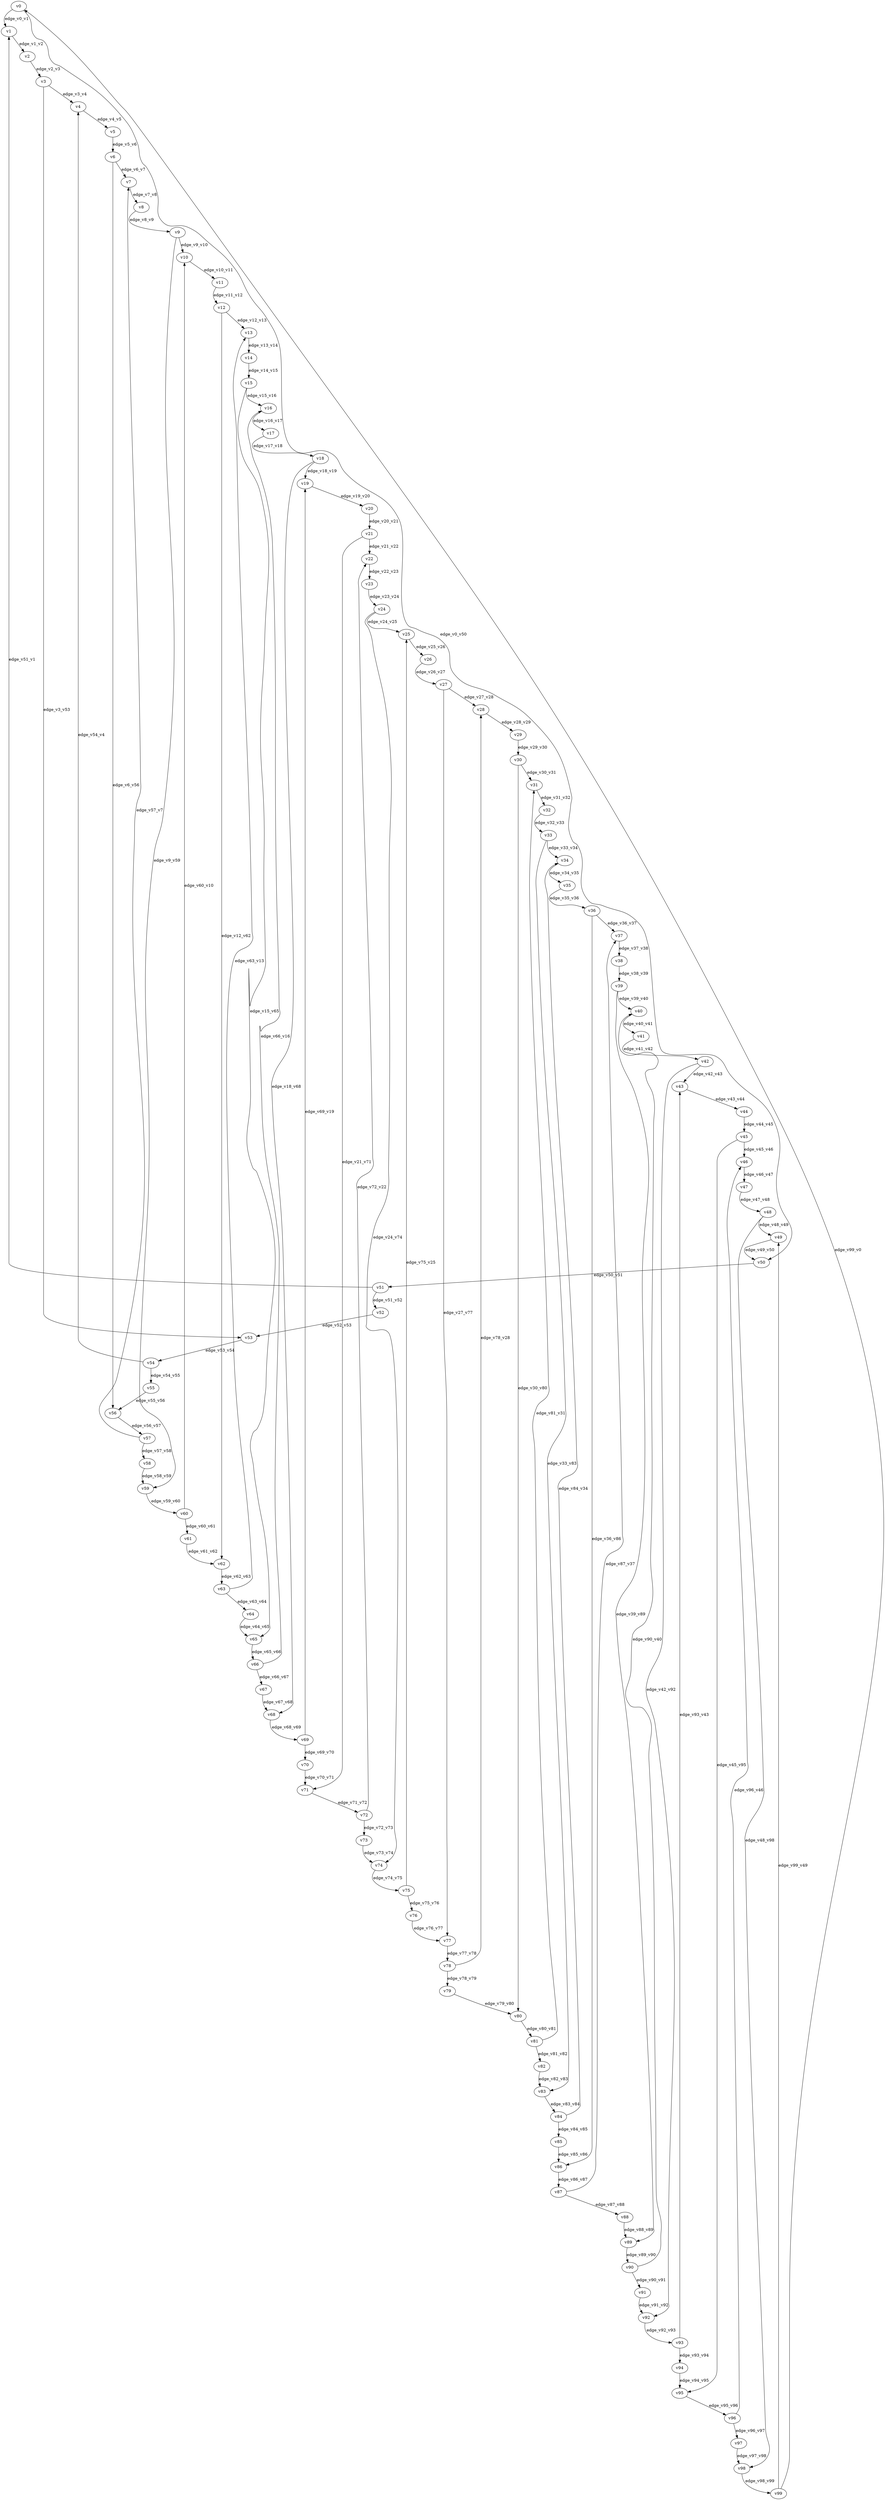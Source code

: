 digraph test147 {
    // Discounted game test case
    // Vertex properties: name [player=X]
    // Edge properties: [weight=Y, discount=Z]

    v0 [name="v0", player=0];
    v1 [name="v1", player=1];
    v2 [name="v2", player=0];
    v3 [name="v3", player=0];
    v4 [name="v4", player=1];
    v5 [name="v5", player=0];
    v6 [name="v6", player=0];
    v7 [name="v7", player=1];
    v8 [name="v8", player=0];
    v9 [name="v9", player=0];
    v10 [name="v10", player=1];
    v11 [name="v11", player=0];
    v12 [name="v12", player=0];
    v13 [name="v13", player=1];
    v14 [name="v14", player=0];
    v15 [name="v15", player=0];
    v16 [name="v16", player=1];
    v17 [name="v17", player=0];
    v18 [name="v18", player=0];
    v19 [name="v19", player=1];
    v20 [name="v20", player=0];
    v21 [name="v21", player=0];
    v22 [name="v22", player=1];
    v23 [name="v23", player=0];
    v24 [name="v24", player=0];
    v25 [name="v25", player=1];
    v26 [name="v26", player=0];
    v27 [name="v27", player=0];
    v28 [name="v28", player=1];
    v29 [name="v29", player=0];
    v30 [name="v30", player=0];
    v31 [name="v31", player=1];
    v32 [name="v32", player=0];
    v33 [name="v33", player=0];
    v34 [name="v34", player=1];
    v35 [name="v35", player=0];
    v36 [name="v36", player=0];
    v37 [name="v37", player=1];
    v38 [name="v38", player=0];
    v39 [name="v39", player=0];
    v40 [name="v40", player=1];
    v41 [name="v41", player=0];
    v42 [name="v42", player=0];
    v43 [name="v43", player=1];
    v44 [name="v44", player=0];
    v45 [name="v45", player=0];
    v46 [name="v46", player=1];
    v47 [name="v47", player=0];
    v48 [name="v48", player=0];
    v49 [name="v49", player=1];
    v50 [name="v50", player=0];
    v51 [name="v51", player=0];
    v52 [name="v52", player=1];
    v53 [name="v53", player=0];
    v54 [name="v54", player=0];
    v55 [name="v55", player=1];
    v56 [name="v56", player=0];
    v57 [name="v57", player=0];
    v58 [name="v58", player=1];
    v59 [name="v59", player=0];
    v60 [name="v60", player=0];
    v61 [name="v61", player=1];
    v62 [name="v62", player=0];
    v63 [name="v63", player=0];
    v64 [name="v64", player=1];
    v65 [name="v65", player=0];
    v66 [name="v66", player=0];
    v67 [name="v67", player=1];
    v68 [name="v68", player=0];
    v69 [name="v69", player=0];
    v70 [name="v70", player=1];
    v71 [name="v71", player=0];
    v72 [name="v72", player=0];
    v73 [name="v73", player=1];
    v74 [name="v74", player=0];
    v75 [name="v75", player=0];
    v76 [name="v76", player=1];
    v77 [name="v77", player=0];
    v78 [name="v78", player=0];
    v79 [name="v79", player=1];
    v80 [name="v80", player=0];
    v81 [name="v81", player=0];
    v82 [name="v82", player=1];
    v83 [name="v83", player=0];
    v84 [name="v84", player=0];
    v85 [name="v85", player=1];
    v86 [name="v86", player=0];
    v87 [name="v87", player=0];
    v88 [name="v88", player=1];
    v89 [name="v89", player=0];
    v90 [name="v90", player=0];
    v91 [name="v91", player=1];
    v92 [name="v92", player=0];
    v93 [name="v93", player=0];
    v94 [name="v94", player=1];
    v95 [name="v95", player=0];
    v96 [name="v96", player=0];
    v97 [name="v97", player=1];
    v98 [name="v98", player=0];
    v99 [name="v99", player=0];

    v0 -> v1 [label="edge_v0_v1", weight=-7.00, discount=0.852];
    v0 -> v50 [label="edge_v0_v50", weight=-7.15, discount=0.852];
    v1 -> v2 [label="edge_v1_v2", weight=-4.50, discount=0.852];
    v2 -> v3 [label="edge_v2_v3", weight=-2.00, discount=0.852];
    v3 -> v4 [label="edge_v3_v4", weight=0.50, discount=0.852];
    v3 -> v53 [label="edge_v3_v53", weight=3.67, discount=0.852];
    v4 -> v5 [label="edge_v4_v5", weight=3.00, discount=0.852];
    v5 -> v6 [label="edge_v5_v6", weight=5.50, discount=0.852];
    v6 -> v7 [label="edge_v6_v7", weight=8.00, discount=0.852];
    v6 -> v56 [label="edge_v6_v56", weight=8.68, discount=0.852];
    v7 -> v8 [label="edge_v7_v8", weight=-9.50, discount=0.852];
    v8 -> v9 [label="edge_v8_v9", weight=-7.00, discount=0.852];
    v9 -> v10 [label="edge_v9_v10", weight=-4.50, discount=0.852];
    v9 -> v59 [label="edge_v9_v59", weight=-7.39, discount=0.852];
    v10 -> v11 [label="edge_v10_v11", weight=-2.00, discount=0.852];
    v11 -> v12 [label="edge_v11_v12", weight=0.50, discount=0.852];
    v12 -> v13 [label="edge_v12_v13", weight=3.00, discount=0.852];
    v12 -> v62 [label="edge_v12_v62", weight=6.42, discount=0.852];
    v13 -> v14 [label="edge_v13_v14", weight=5.50, discount=0.852];
    v14 -> v15 [label="edge_v14_v15", weight=8.00, discount=0.852];
    v15 -> v16 [label="edge_v15_v16", weight=-9.50, discount=0.852];
    v15 -> v65 [label="edge_v15_v65", weight=-12.30, discount=0.852];
    v16 -> v17 [label="edge_v16_v17", weight=-7.00, discount=0.852];
    v17 -> v18 [label="edge_v17_v18", weight=-4.50, discount=0.852];
    v18 -> v19 [label="edge_v18_v19", weight=-2.00, discount=0.852];
    v18 -> v68 [label="edge_v18_v68", weight=-5.33, discount=0.852];
    v19 -> v20 [label="edge_v19_v20", weight=0.50, discount=0.852];
    v20 -> v21 [label="edge_v20_v21", weight=3.00, discount=0.852];
    v21 -> v22 [label="edge_v21_v22", weight=5.50, discount=0.852];
    v21 -> v71 [label="edge_v21_v71", weight=2.77, discount=0.852];
    v22 -> v23 [label="edge_v22_v23", weight=8.00, discount=0.852];
    v23 -> v24 [label="edge_v23_v24", weight=-9.50, discount=0.852];
    v24 -> v25 [label="edge_v24_v25", weight=-7.00, discount=0.852];
    v24 -> v74 [label="edge_v24_v74", weight=-6.40, discount=0.852];
    v25 -> v26 [label="edge_v25_v26", weight=-4.50, discount=0.852];
    v26 -> v27 [label="edge_v26_v27", weight=-2.00, discount=0.852];
    v27 -> v28 [label="edge_v27_v28", weight=0.50, discount=0.852];
    v27 -> v77 [label="edge_v27_v77", weight=1.51, discount=0.852];
    v28 -> v29 [label="edge_v28_v29", weight=3.00, discount=0.852];
    v29 -> v30 [label="edge_v29_v30", weight=5.50, discount=0.852];
    v30 -> v31 [label="edge_v30_v31", weight=8.00, discount=0.852];
    v30 -> v80 [label="edge_v30_v80", weight=6.68, discount=0.852];
    v31 -> v32 [label="edge_v31_v32", weight=-9.50, discount=0.852];
    v32 -> v33 [label="edge_v32_v33", weight=-7.00, discount=0.852];
    v33 -> v34 [label="edge_v33_v34", weight=-4.50, discount=0.852];
    v33 -> v83 [label="edge_v33_v83", weight=-2.47, discount=0.852];
    v34 -> v35 [label="edge_v34_v35", weight=-2.00, discount=0.852];
    v35 -> v36 [label="edge_v35_v36", weight=0.50, discount=0.852];
    v36 -> v37 [label="edge_v36_v37", weight=3.00, discount=0.852];
    v36 -> v86 [label="edge_v36_v86", weight=4.11, discount=0.852];
    v37 -> v38 [label="edge_v37_v38", weight=5.50, discount=0.852];
    v38 -> v39 [label="edge_v38_v39", weight=8.00, discount=0.852];
    v39 -> v40 [label="edge_v39_v40", weight=-9.50, discount=0.852];
    v39 -> v89 [label="edge_v39_v89", weight=-10.03, discount=0.852];
    v40 -> v41 [label="edge_v40_v41", weight=-7.00, discount=0.852];
    v41 -> v42 [label="edge_v41_v42", weight=-4.50, discount=0.852];
    v42 -> v43 [label="edge_v42_v43", weight=-2.00, discount=0.852];
    v42 -> v92 [label="edge_v42_v92", weight=-0.33, discount=0.852];
    v43 -> v44 [label="edge_v43_v44", weight=0.50, discount=0.852];
    v44 -> v45 [label="edge_v44_v45", weight=3.00, discount=0.852];
    v45 -> v46 [label="edge_v45_v46", weight=5.50, discount=0.852];
    v45 -> v95 [label="edge_v45_v95", weight=3.91, discount=0.852];
    v46 -> v47 [label="edge_v46_v47", weight=8.00, discount=0.852];
    v47 -> v48 [label="edge_v47_v48", weight=-9.50, discount=0.852];
    v48 -> v49 [label="edge_v48_v49", weight=-7.00, discount=0.852];
    v48 -> v98 [label="edge_v48_v98", weight=-8.01, discount=0.852];
    v49 -> v50 [label="edge_v49_v50", weight=-4.50, discount=0.852];
    v50 -> v51 [label="edge_v50_v51", weight=-2.00, discount=0.852];
    v51 -> v52 [label="edge_v51_v52", weight=0.50, discount=0.852];
    v51 -> v1 [label="edge_v51_v1", weight=1.74, discount=0.852];
    v52 -> v53 [label="edge_v52_v53", weight=3.00, discount=0.852];
    v53 -> v54 [label="edge_v53_v54", weight=5.50, discount=0.852];
    v54 -> v55 [label="edge_v54_v55", weight=8.00, discount=0.852];
    v54 -> v4 [label="edge_v54_v4", weight=7.41, discount=0.852];
    v55 -> v56 [label="edge_v55_v56", weight=-9.50, discount=0.852];
    v56 -> v57 [label="edge_v56_v57", weight=-7.00, discount=0.852];
    v57 -> v58 [label="edge_v57_v58", weight=-4.50, discount=0.852];
    v57 -> v7 [label="edge_v57_v7", weight=-5.44, discount=0.852];
    v58 -> v59 [label="edge_v58_v59", weight=-2.00, discount=0.852];
    v59 -> v60 [label="edge_v59_v60", weight=0.50, discount=0.852];
    v60 -> v61 [label="edge_v60_v61", weight=3.00, discount=0.852];
    v60 -> v10 [label="edge_v60_v10", weight=5.39, discount=0.852];
    v61 -> v62 [label="edge_v61_v62", weight=5.50, discount=0.852];
    v62 -> v63 [label="edge_v62_v63", weight=8.00, discount=0.852];
    v63 -> v64 [label="edge_v63_v64", weight=-9.50, discount=0.852];
    v63 -> v13 [label="edge_v63_v13", weight=-8.42, discount=0.852];
    v64 -> v65 [label="edge_v64_v65", weight=-7.00, discount=0.852];
    v65 -> v66 [label="edge_v65_v66", weight=-4.50, discount=0.852];
    v66 -> v67 [label="edge_v66_v67", weight=-2.00, discount=0.852];
    v66 -> v16 [label="edge_v66_v16", weight=0.27, discount=0.852];
    v67 -> v68 [label="edge_v67_v68", weight=0.50, discount=0.852];
    v68 -> v69 [label="edge_v68_v69", weight=3.00, discount=0.852];
    v69 -> v70 [label="edge_v69_v70", weight=5.50, discount=0.852];
    v69 -> v19 [label="edge_v69_v19", weight=7.33, discount=0.852];
    v70 -> v71 [label="edge_v70_v71", weight=8.00, discount=0.852];
    v71 -> v72 [label="edge_v71_v72", weight=-9.50, discount=0.852];
    v72 -> v73 [label="edge_v72_v73", weight=-7.00, discount=0.852];
    v72 -> v22 [label="edge_v72_v22", weight=-6.77, discount=0.852];
    v73 -> v74 [label="edge_v73_v74", weight=-4.50, discount=0.852];
    v74 -> v75 [label="edge_v74_v75", weight=-2.00, discount=0.852];
    v75 -> v76 [label="edge_v75_v76", weight=0.50, discount=0.852];
    v75 -> v25 [label="edge_v75_v25", weight=1.16, discount=0.852];
    v76 -> v77 [label="edge_v76_v77", weight=3.00, discount=0.852];
    v77 -> v78 [label="edge_v77_v78", weight=5.50, discount=0.852];
    v78 -> v79 [label="edge_v78_v79", weight=8.00, discount=0.852];
    v78 -> v28 [label="edge_v78_v28", weight=4.62, discount=0.852];
    v79 -> v80 [label="edge_v79_v80", weight=-9.50, discount=0.852];
    v80 -> v81 [label="edge_v80_v81", weight=-7.00, discount=0.852];
    v81 -> v82 [label="edge_v81_v82", weight=-4.50, discount=0.852];
    v81 -> v31 [label="edge_v81_v31", weight=-5.92, discount=0.852];
    v82 -> v83 [label="edge_v82_v83", weight=-2.00, discount=0.852];
    v83 -> v84 [label="edge_v83_v84", weight=0.50, discount=0.852];
    v84 -> v85 [label="edge_v84_v85", weight=3.00, discount=0.852];
    v84 -> v34 [label="edge_v84_v34", weight=0.68, discount=0.852];
    v85 -> v86 [label="edge_v85_v86", weight=5.50, discount=0.852];
    v86 -> v87 [label="edge_v86_v87", weight=8.00, discount=0.852];
    v87 -> v88 [label="edge_v87_v88", weight=-9.50, discount=0.852];
    v87 -> v37 [label="edge_v87_v37", weight=-11.59, discount=0.852];
    v88 -> v89 [label="edge_v88_v89", weight=-7.00, discount=0.852];
    v89 -> v90 [label="edge_v89_v90", weight=-4.50, discount=0.852];
    v90 -> v91 [label="edge_v90_v91", weight=-2.00, discount=0.852];
    v90 -> v40 [label="edge_v90_v40", weight=-0.99, discount=0.852];
    v91 -> v92 [label="edge_v91_v92", weight=0.50, discount=0.852];
    v92 -> v93 [label="edge_v92_v93", weight=3.00, discount=0.852];
    v93 -> v94 [label="edge_v93_v94", weight=5.50, discount=0.852];
    v93 -> v43 [label="edge_v93_v43", weight=3.92, discount=0.852];
    v94 -> v95 [label="edge_v94_v95", weight=8.00, discount=0.852];
    v95 -> v96 [label="edge_v95_v96", weight=-9.50, discount=0.852];
    v96 -> v97 [label="edge_v96_v97", weight=-7.00, discount=0.852];
    v96 -> v46 [label="edge_v96_v46", weight=-8.49, discount=0.852];
    v97 -> v98 [label="edge_v97_v98", weight=-4.50, discount=0.852];
    v98 -> v99 [label="edge_v98_v99", weight=-2.00, discount=0.852];
    v99 -> v0 [label="edge_v99_v0", weight=0.50, discount=0.852];
    v99 -> v49 [label="edge_v99_v49", weight=1.28, discount=0.852];
}
